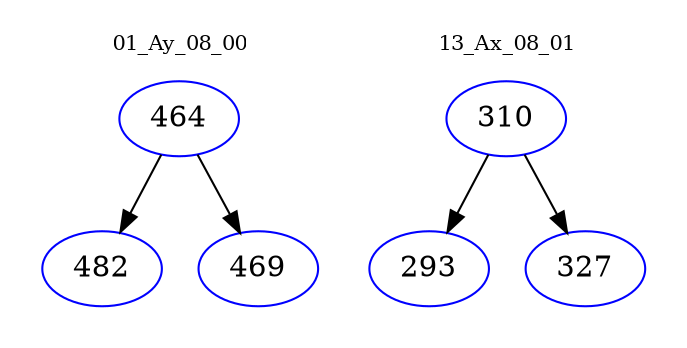 digraph{
subgraph cluster_0 {
color = white
label = "01_Ay_08_00";
fontsize=10;
T0_464 [label="464", color="blue"]
T0_464 -> T0_482 [color="black"]
T0_482 [label="482", color="blue"]
T0_464 -> T0_469 [color="black"]
T0_469 [label="469", color="blue"]
}
subgraph cluster_1 {
color = white
label = "13_Ax_08_01";
fontsize=10;
T1_310 [label="310", color="blue"]
T1_310 -> T1_293 [color="black"]
T1_293 [label="293", color="blue"]
T1_310 -> T1_327 [color="black"]
T1_327 [label="327", color="blue"]
}
}
